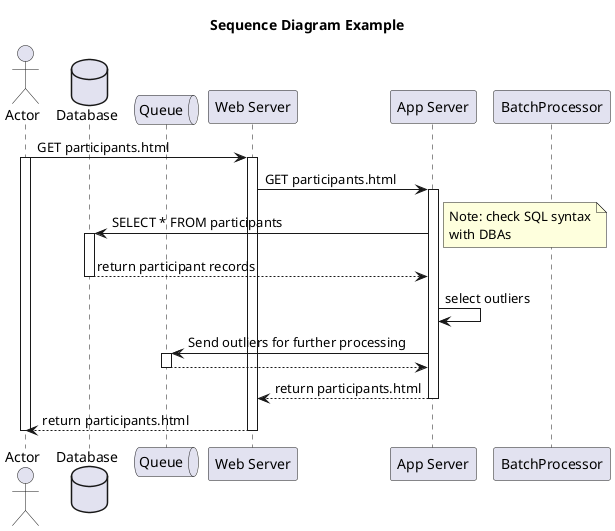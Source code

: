 @startuml
title Sequence Diagram Example


actor Actor
database "Database" as db
Queue Queue as myQ
participant "Web Server" as web
participant "App Server" as app
participant "BatchProcessor" as batch


Actor -> web: GET participants.html
activate Actor
Activate web
web -> app: GET participants.html
Activate app
app -> db: SELECT * FROM participants
Activate db
note right: Note: check SQL syntax\nwith DBAs
db --> app: return participant records
Deactivate db

app -> app: select outliers
app -> myQ: Send outliers for further processing
activate myQ
myQ --> app 
deactivate myQ

app --> web: return participants.html
deactivate app
web --> Actor: return participants.html
deactivate web
deactivate Actor
@enduml
